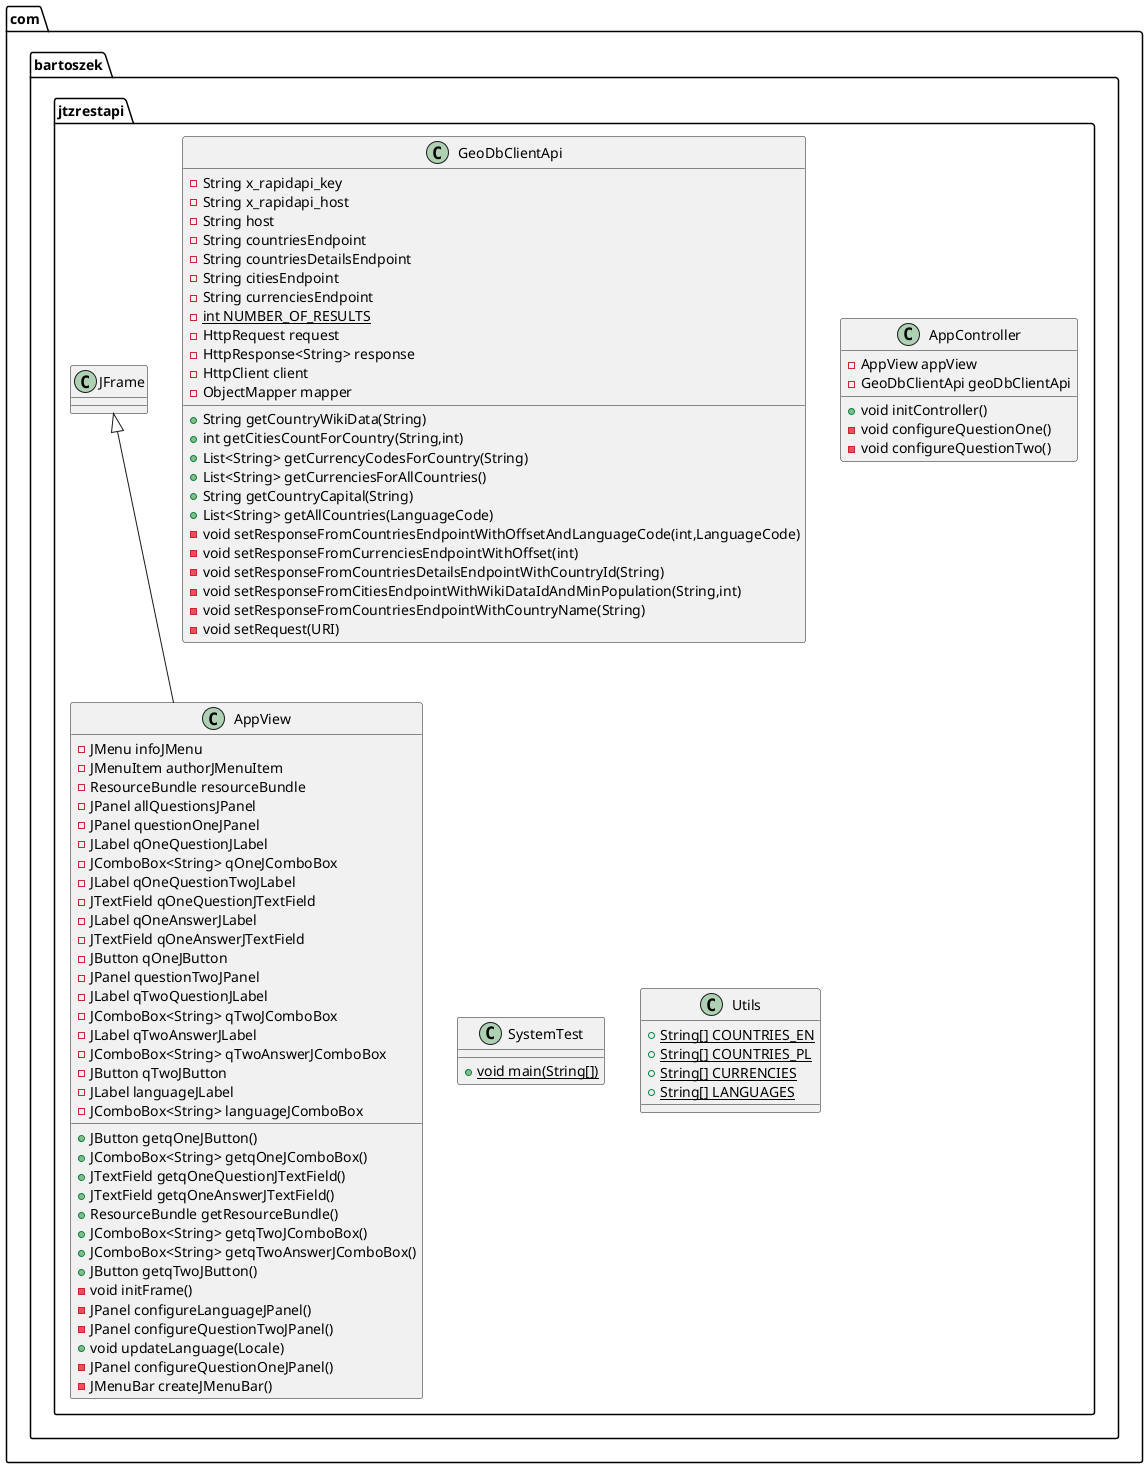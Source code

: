 @startuml
class com.bartoszek.jtzrestapi.AppView {
- JMenu infoJMenu
- JMenuItem authorJMenuItem
- ResourceBundle resourceBundle
- JPanel allQuestionsJPanel
- JPanel questionOneJPanel
- JLabel qOneQuestionJLabel
- JComboBox<String> qOneJComboBox
- JLabel qOneQuestionTwoJLabel
- JTextField qOneQuestionJTextField
- JLabel qOneAnswerJLabel
- JTextField qOneAnswerJTextField
- JButton qOneJButton
- JPanel questionTwoJPanel
- JLabel qTwoQuestionJLabel
- JComboBox<String> qTwoJComboBox
- JLabel qTwoAnswerJLabel
- JComboBox<String> qTwoAnswerJComboBox
- JButton qTwoJButton
- JLabel languageJLabel
- JComboBox<String> languageJComboBox
+ JButton getqOneJButton()
+ JComboBox<String> getqOneJComboBox()
+ JTextField getqOneQuestionJTextField()
+ JTextField getqOneAnswerJTextField()
+ ResourceBundle getResourceBundle()
+ JComboBox<String> getqTwoJComboBox()
+ JComboBox<String> getqTwoAnswerJComboBox()
+ JButton getqTwoJButton()
- void initFrame()
- JPanel configureLanguageJPanel()
- JPanel configureQuestionTwoJPanel()
+ void updateLanguage(Locale)
- JPanel configureQuestionOneJPanel()
- JMenuBar createJMenuBar()
}
class com.bartoszek.jtzrestapi.GeoDbClientApi {
- String x_rapidapi_key
- String x_rapidapi_host
- String host
- String countriesEndpoint
- String countriesDetailsEndpoint
- String citiesEndpoint
- String currenciesEndpoint
- {static} int NUMBER_OF_RESULTS
- HttpRequest request
- HttpResponse<String> response
- HttpClient client
- ObjectMapper mapper
+ String getCountryWikiData(String)
+ int getCitiesCountForCountry(String,int)
+ List<String> getCurrencyCodesForCountry(String)
+ List<String> getCurrenciesForAllCountries()
+ String getCountryCapital(String)
+ List<String> getAllCountries(LanguageCode)
- void setResponseFromCountriesEndpointWithOffsetAndLanguageCode(int,LanguageCode)
- void setResponseFromCurrenciesEndpointWithOffset(int)
- void setResponseFromCountriesDetailsEndpointWithCountryId(String)
- void setResponseFromCitiesEndpointWithWikiDataIdAndMinPopulation(String,int)
- void setResponseFromCountriesEndpointWithCountryName(String)
- void setRequest(URI)
}
class com.bartoszek.jtzrestapi.AppController {
- AppView appView
- GeoDbClientApi geoDbClientApi
+ void initController()
- void configureQuestionOne()
- void configureQuestionTwo()
}
class com.bartoszek.jtzrestapi.SystemTest {
+ {static} void main(String[])
}
class com.bartoszek.jtzrestapi.Utils {
+ {static} String[] COUNTRIES_EN
+ {static} String[] COUNTRIES_PL
+ {static} String[] CURRENCIES
+ {static} String[] LANGUAGES
}


com.bartoszek.jtzrestapi.JFrame <|-- com.bartoszek.jtzrestapi.AppView
@enduml